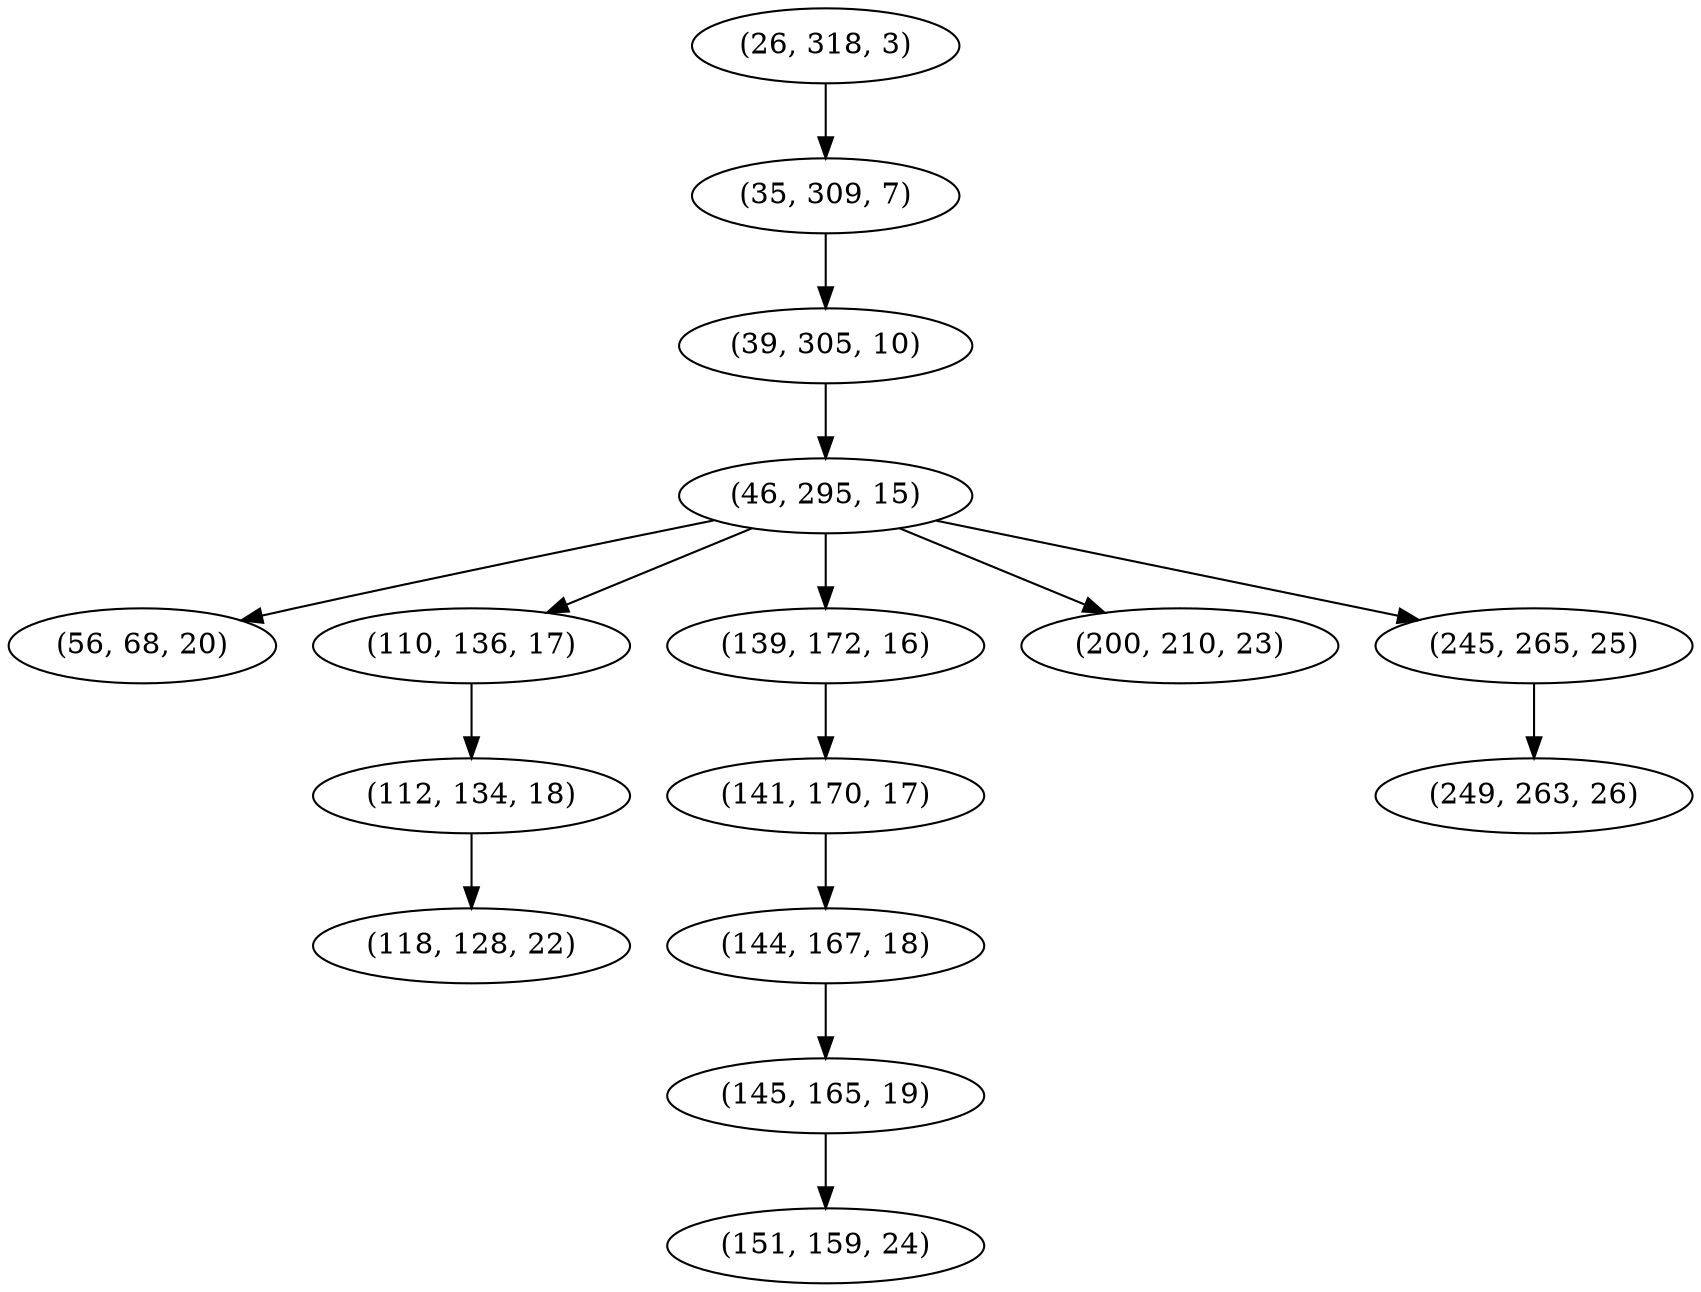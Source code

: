 digraph tree {
    "(26, 318, 3)";
    "(35, 309, 7)";
    "(39, 305, 10)";
    "(46, 295, 15)";
    "(56, 68, 20)";
    "(110, 136, 17)";
    "(112, 134, 18)";
    "(118, 128, 22)";
    "(139, 172, 16)";
    "(141, 170, 17)";
    "(144, 167, 18)";
    "(145, 165, 19)";
    "(151, 159, 24)";
    "(200, 210, 23)";
    "(245, 265, 25)";
    "(249, 263, 26)";
    "(26, 318, 3)" -> "(35, 309, 7)";
    "(35, 309, 7)" -> "(39, 305, 10)";
    "(39, 305, 10)" -> "(46, 295, 15)";
    "(46, 295, 15)" -> "(56, 68, 20)";
    "(46, 295, 15)" -> "(110, 136, 17)";
    "(46, 295, 15)" -> "(139, 172, 16)";
    "(46, 295, 15)" -> "(200, 210, 23)";
    "(46, 295, 15)" -> "(245, 265, 25)";
    "(110, 136, 17)" -> "(112, 134, 18)";
    "(112, 134, 18)" -> "(118, 128, 22)";
    "(139, 172, 16)" -> "(141, 170, 17)";
    "(141, 170, 17)" -> "(144, 167, 18)";
    "(144, 167, 18)" -> "(145, 165, 19)";
    "(145, 165, 19)" -> "(151, 159, 24)";
    "(245, 265, 25)" -> "(249, 263, 26)";
}
